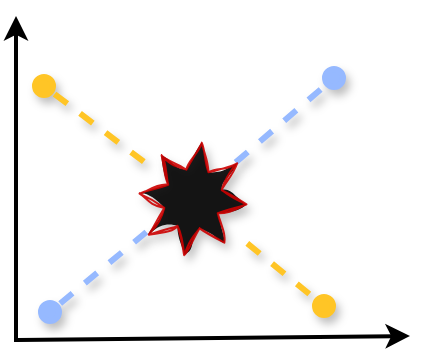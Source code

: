 <mxfile version="28.2.5">
  <diagram name="Pagina-1" id="9_9PVb5XfEbpxvLzxGaj">
    <mxGraphModel dx="946" dy="610" grid="0" gridSize="10" guides="1" tooltips="1" connect="1" arrows="1" fold="1" page="1" pageScale="1" pageWidth="1654" pageHeight="2336" math="0" shadow="0">
      <root>
        <mxCell id="0" />
        <mxCell id="1" parent="0" />
        <mxCell id="sV4lZ-rMghmbl5xB3a0G-1" value="" style="endArrow=classic;html=1;rounded=0;strokeWidth=2;" edge="1" parent="1">
          <mxGeometry width="50" height="50" relative="1" as="geometry">
            <mxPoint x="146" y="256" as="sourcePoint" />
            <mxPoint x="146" y="93" as="targetPoint" />
          </mxGeometry>
        </mxCell>
        <mxCell id="sV4lZ-rMghmbl5xB3a0G-3" value="" style="endArrow=classic;html=1;rounded=0;strokeWidth=2;" edge="1" parent="1">
          <mxGeometry width="50" height="50" relative="1" as="geometry">
            <mxPoint x="147" y="255" as="sourcePoint" />
            <mxPoint x="343" y="253" as="targetPoint" />
          </mxGeometry>
        </mxCell>
        <mxCell id="sV4lZ-rMghmbl5xB3a0G-4" value="" style="endArrow=oval;html=4;rounded=0;strokeColor=light-dark(#FFC526,#FFEA63);curved=0;strokeWidth=3;shadow=1;flowAnimation=1;startSize=9;sourcePerimeterSpacing=4;startArrow=none;startFill=0;endSize=9;endFill=1;" edge="1" parent="1" source="sV4lZ-rMghmbl5xB3a0G-10">
          <mxGeometry width="50" height="50" relative="1" as="geometry">
            <mxPoint x="160" y="128" as="sourcePoint" />
            <mxPoint x="300" y="238" as="targetPoint" />
          </mxGeometry>
        </mxCell>
        <mxCell id="sV4lZ-rMghmbl5xB3a0G-9" value="" style="endArrow=oval;html=1;rounded=0;strokeColor=light-dark(#96B9FF,#80A3EA);strokeWidth=3;flowAnimation=1;shadow=1;sourcePerimeterSpacing=-6;targetPerimeterSpacing=5;endSize=9;startArrow=none;startFill=0;endFill=1;jumpStyle=none;" edge="1" parent="1" source="sV4lZ-rMghmbl5xB3a0G-10">
          <mxGeometry width="50" height="50" relative="1" as="geometry">
            <mxPoint x="155" y="239" as="sourcePoint" />
            <mxPoint x="305" y="124" as="targetPoint" />
          </mxGeometry>
        </mxCell>
        <mxCell id="sV4lZ-rMghmbl5xB3a0G-11" value="" style="endArrow=none;html=1;rounded=0;strokeColor=light-dark(#96B9FF,#3399FF);strokeWidth=3;sourcePerimeterSpacing=-2;flowAnimation=1;startArrow=oval;startFill=1;endSize=9;startSize=9;targetPerimeterSpacing=5;shadow=1;fillColor=#dae8fc;entryX=0.329;entryY=0.829;entryDx=0;entryDy=0;entryPerimeter=0;" edge="1" parent="1" target="sV4lZ-rMghmbl5xB3a0G-10">
          <mxGeometry width="50" height="50" relative="1" as="geometry">
            <mxPoint x="163" y="241" as="sourcePoint" />
            <mxPoint x="210" y="203" as="targetPoint" />
          </mxGeometry>
        </mxCell>
        <mxCell id="sV4lZ-rMghmbl5xB3a0G-13" value="" style="endArrow=none;html=4;rounded=0;strokeColor=light-dark(#FFC526,#FFEA63);curved=0;strokeWidth=3;shadow=1;flowAnimation=1;startSize=9;sourcePerimeterSpacing=4;startArrow=oval;startFill=1;endSize=9;endFill=0;" edge="1" parent="1" target="sV4lZ-rMghmbl5xB3a0G-10">
          <mxGeometry width="50" height="50" relative="1" as="geometry">
            <mxPoint x="160" y="128" as="sourcePoint" />
            <mxPoint x="300" y="238" as="targetPoint" />
          </mxGeometry>
        </mxCell>
        <mxCell id="sV4lZ-rMghmbl5xB3a0G-10" value="" style="verticalLabelPosition=bottom;verticalAlign=top;html=1;shape=mxgraph.basic.8_point_star;fillColor=light-dark(#FF3333,#FFEA63);rotation=30;strokeColor=#CC0000;sketch=1;curveFitting=1;jiggle=2;shadow=1;perimeterSpacing=4;strokeWidth=1;gradientColor=#FFD26B;opacity=90;" vertex="1" parent="1">
          <mxGeometry x="210" y="158" width="49" height="53" as="geometry" />
        </mxCell>
      </root>
    </mxGraphModel>
  </diagram>
</mxfile>

